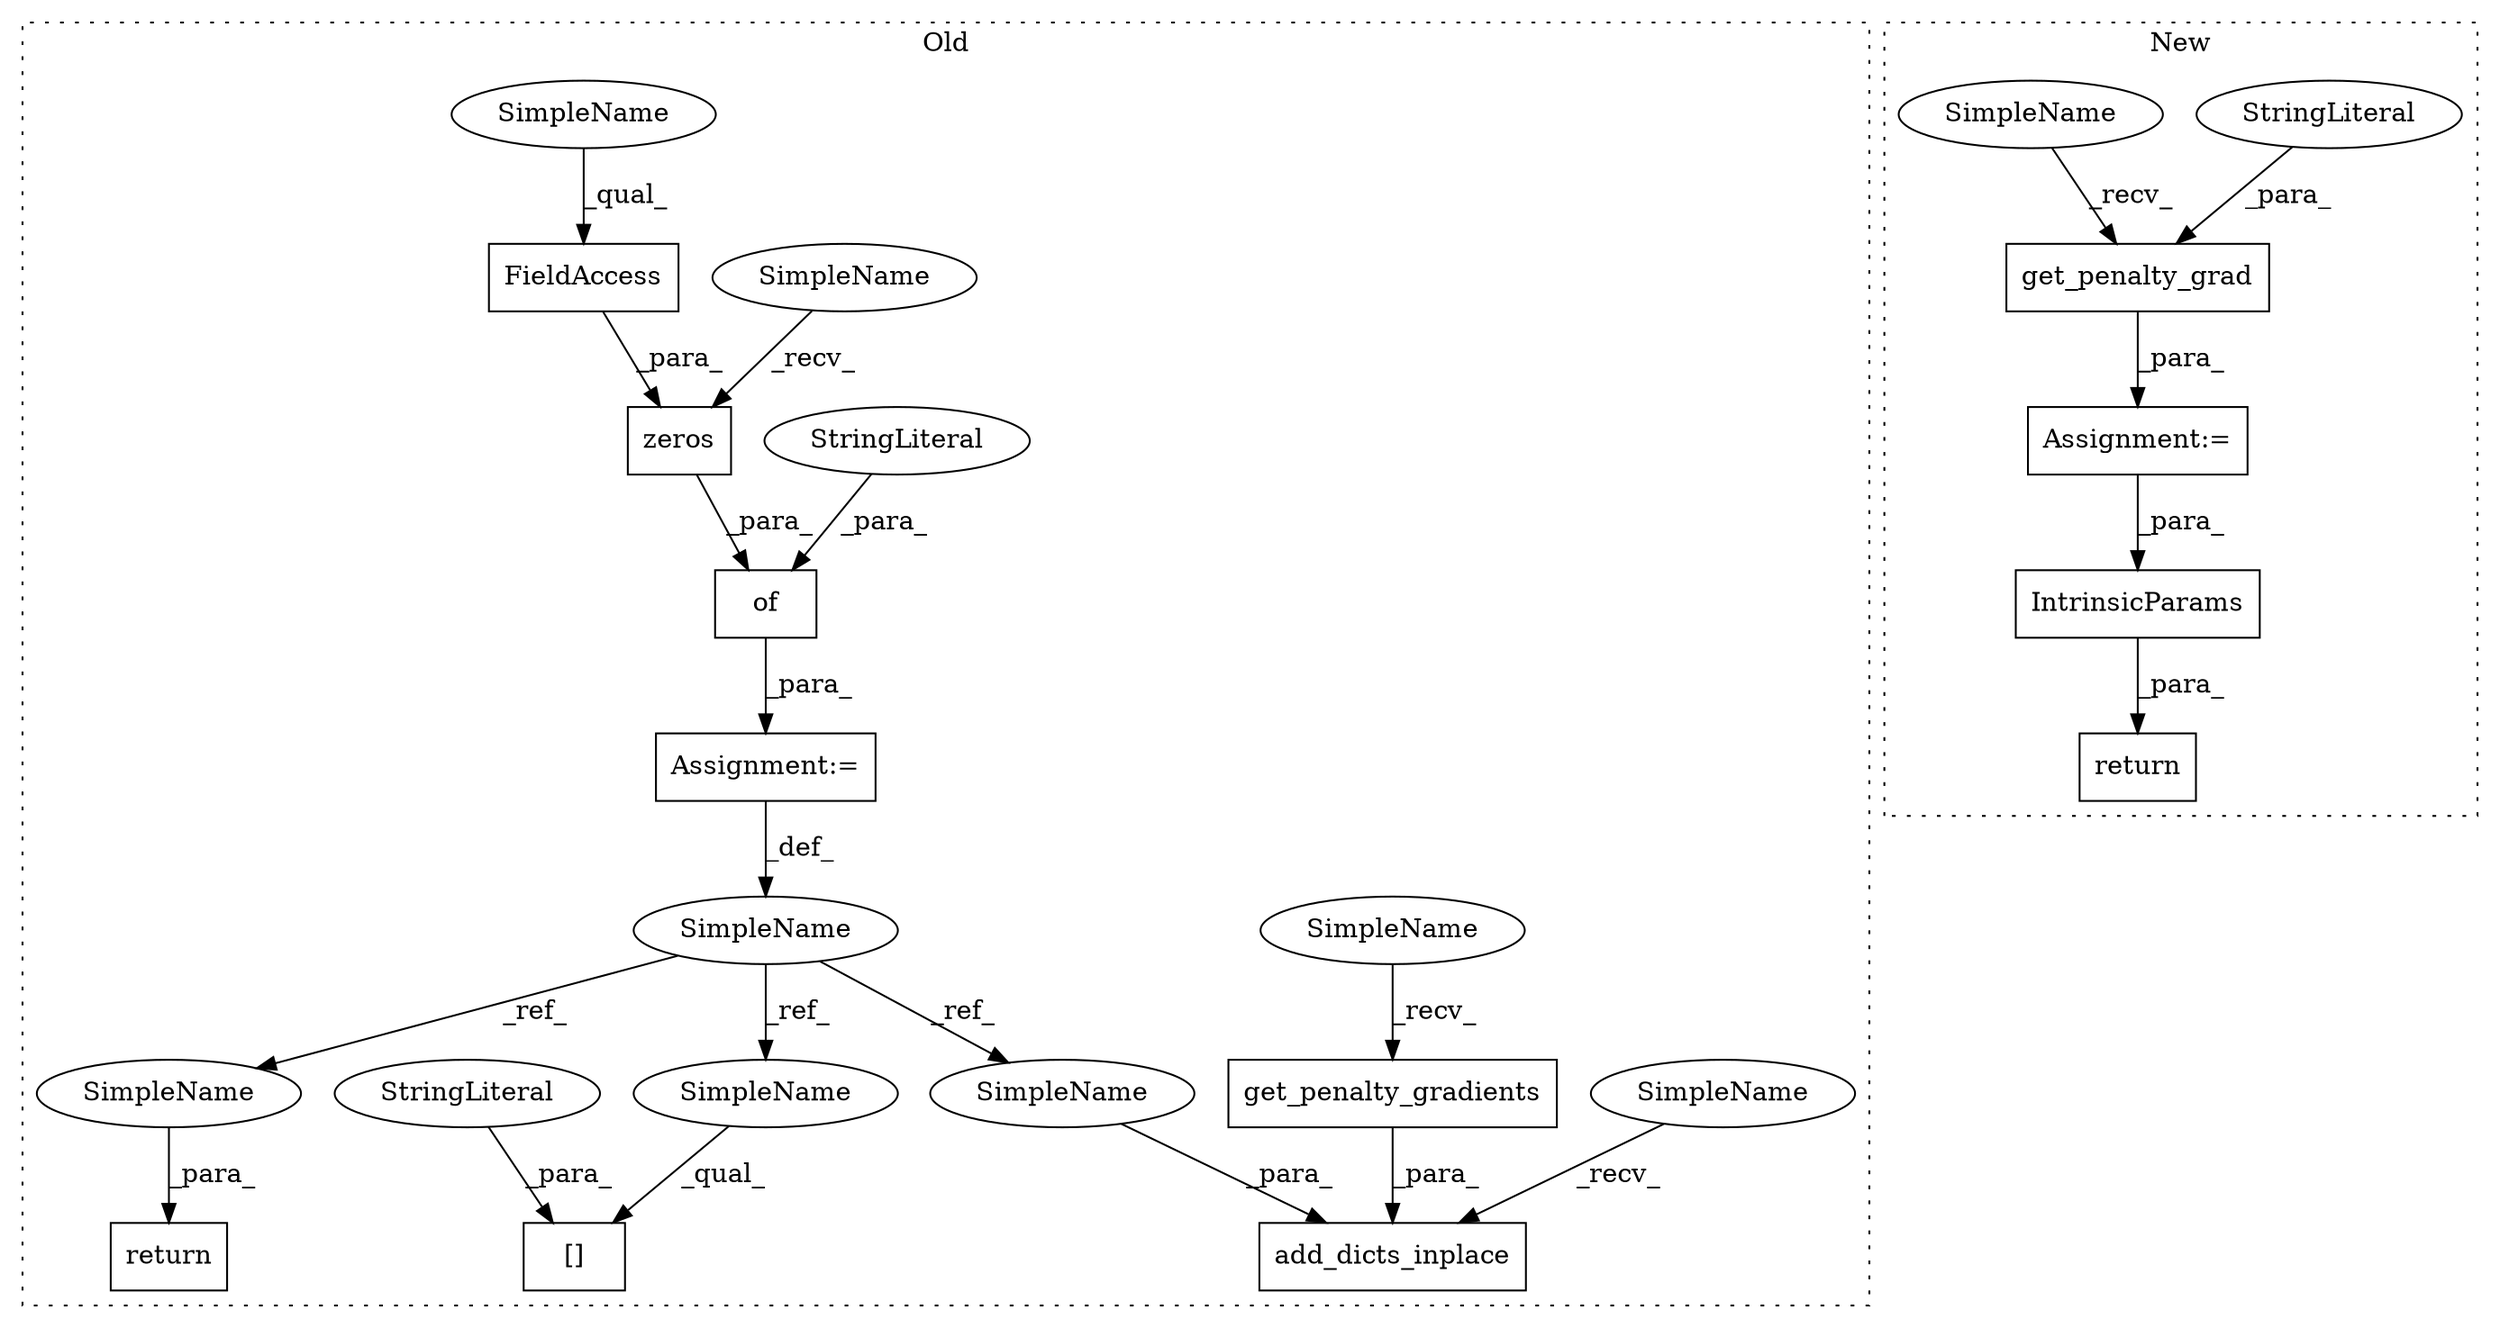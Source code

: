 digraph G {
subgraph cluster0 {
1 [label="get_penalty_gradients" a="32" s="15483" l="23" shape="box"];
3 [label="add_dicts_inplace" a="32" s="15453,15506" l="18,1" shape="box"];
4 [label="Assignment:=" a="7" s="15358" l="1" shape="box"];
5 [label="zeros" a="32" s="15381,15395" l="6,1" shape="box"];
6 [label="[]" a="2" s="15403,15415" l="7,1" shape="box"];
7 [label="FieldAccess" a="22" s="15387" l="8" shape="box"];
8 [label="of" a="32" s="15363,15396" l="3,1" shape="box"];
9 [label="SimpleName" a="42" s="15352" l="6" shape="ellipse"];
11 [label="StringLiteral" a="45" s="15366" l="5" shape="ellipse"];
12 [label="StringLiteral" a="45" s="15410" l="5" shape="ellipse"];
16 [label="return" a="41" s="15513" l="7" shape="box"];
17 [label="SimpleName" a="42" s="15372" l="8" shape="ellipse"];
18 [label="SimpleName" a="42" s="15444" l="8" shape="ellipse"];
19 [label="SimpleName" a="42" s="15478" l="4" shape="ellipse"];
20 [label="SimpleName" a="42" s="15387" l="4" shape="ellipse"];
22 [label="SimpleName" a="42" s="15471" l="6" shape="ellipse"];
23 [label="SimpleName" a="42" s="15520" l="6" shape="ellipse"];
24 [label="SimpleName" a="42" s="15403" l="6" shape="ellipse"];
label = "Old";
style="dotted";
}
subgraph cluster1 {
2 [label="IntrinsicParams" a="32" s="15471,15490" l="16,1" shape="box"];
10 [label="get_penalty_grad" a="32" s="15416,15442" l="17,1" shape="box"];
13 [label="StringLiteral" a="45" s="15437" l="5" shape="ellipse"];
14 [label="Assignment:=" a="7" s="15410" l="1" shape="box"];
15 [label="return" a="41" s="15449" l="7" shape="box"];
21 [label="SimpleName" a="42" s="15411" l="4" shape="ellipse"];
label = "New";
style="dotted";
}
1 -> 3 [label="_para_"];
2 -> 15 [label="_para_"];
4 -> 9 [label="_def_"];
5 -> 8 [label="_para_"];
7 -> 5 [label="_para_"];
8 -> 4 [label="_para_"];
9 -> 22 [label="_ref_"];
9 -> 24 [label="_ref_"];
9 -> 23 [label="_ref_"];
10 -> 14 [label="_para_"];
11 -> 8 [label="_para_"];
12 -> 6 [label="_para_"];
13 -> 10 [label="_para_"];
14 -> 2 [label="_para_"];
17 -> 5 [label="_recv_"];
18 -> 3 [label="_recv_"];
19 -> 1 [label="_recv_"];
20 -> 7 [label="_qual_"];
21 -> 10 [label="_recv_"];
22 -> 3 [label="_para_"];
23 -> 16 [label="_para_"];
24 -> 6 [label="_qual_"];
}
